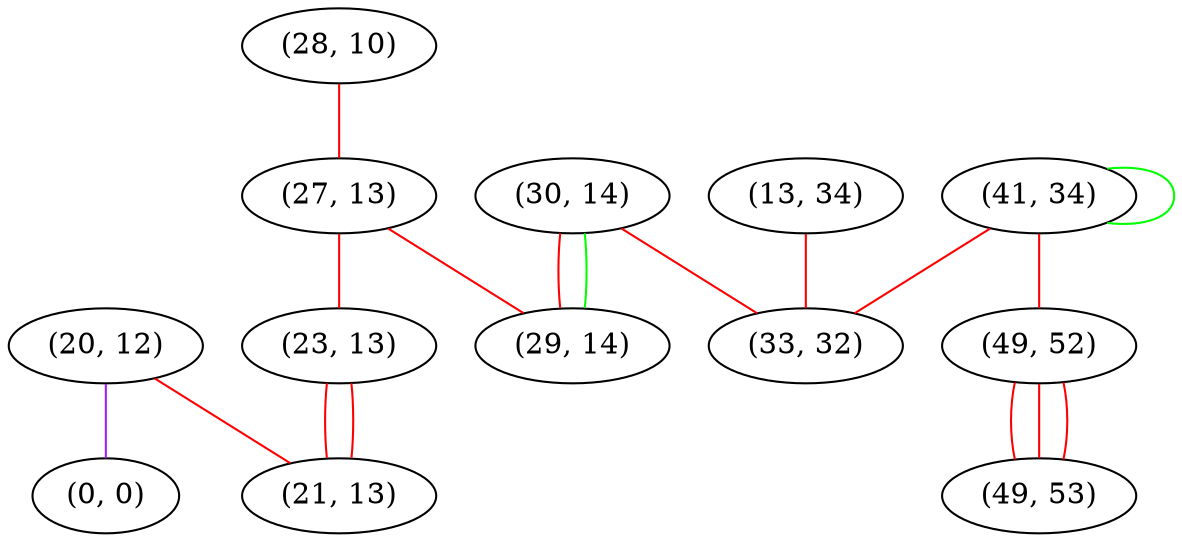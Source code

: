 graph "" {
"(20, 12)";
"(13, 34)";
"(30, 14)";
"(41, 34)";
"(28, 10)";
"(49, 52)";
"(27, 13)";
"(49, 53)";
"(0, 0)";
"(29, 14)";
"(33, 32)";
"(23, 13)";
"(21, 13)";
"(20, 12)" -- "(0, 0)"  [color=purple, key=0, weight=4];
"(20, 12)" -- "(21, 13)"  [color=red, key=0, weight=1];
"(13, 34)" -- "(33, 32)"  [color=red, key=0, weight=1];
"(30, 14)" -- "(29, 14)"  [color=red, key=0, weight=1];
"(30, 14)" -- "(29, 14)"  [color=green, key=1, weight=2];
"(30, 14)" -- "(33, 32)"  [color=red, key=0, weight=1];
"(41, 34)" -- "(41, 34)"  [color=green, key=0, weight=2];
"(41, 34)" -- "(33, 32)"  [color=red, key=0, weight=1];
"(41, 34)" -- "(49, 52)"  [color=red, key=0, weight=1];
"(28, 10)" -- "(27, 13)"  [color=red, key=0, weight=1];
"(49, 52)" -- "(49, 53)"  [color=red, key=0, weight=1];
"(49, 52)" -- "(49, 53)"  [color=red, key=1, weight=1];
"(49, 52)" -- "(49, 53)"  [color=red, key=2, weight=1];
"(27, 13)" -- "(29, 14)"  [color=red, key=0, weight=1];
"(27, 13)" -- "(23, 13)"  [color=red, key=0, weight=1];
"(23, 13)" -- "(21, 13)"  [color=red, key=0, weight=1];
"(23, 13)" -- "(21, 13)"  [color=red, key=1, weight=1];
}
